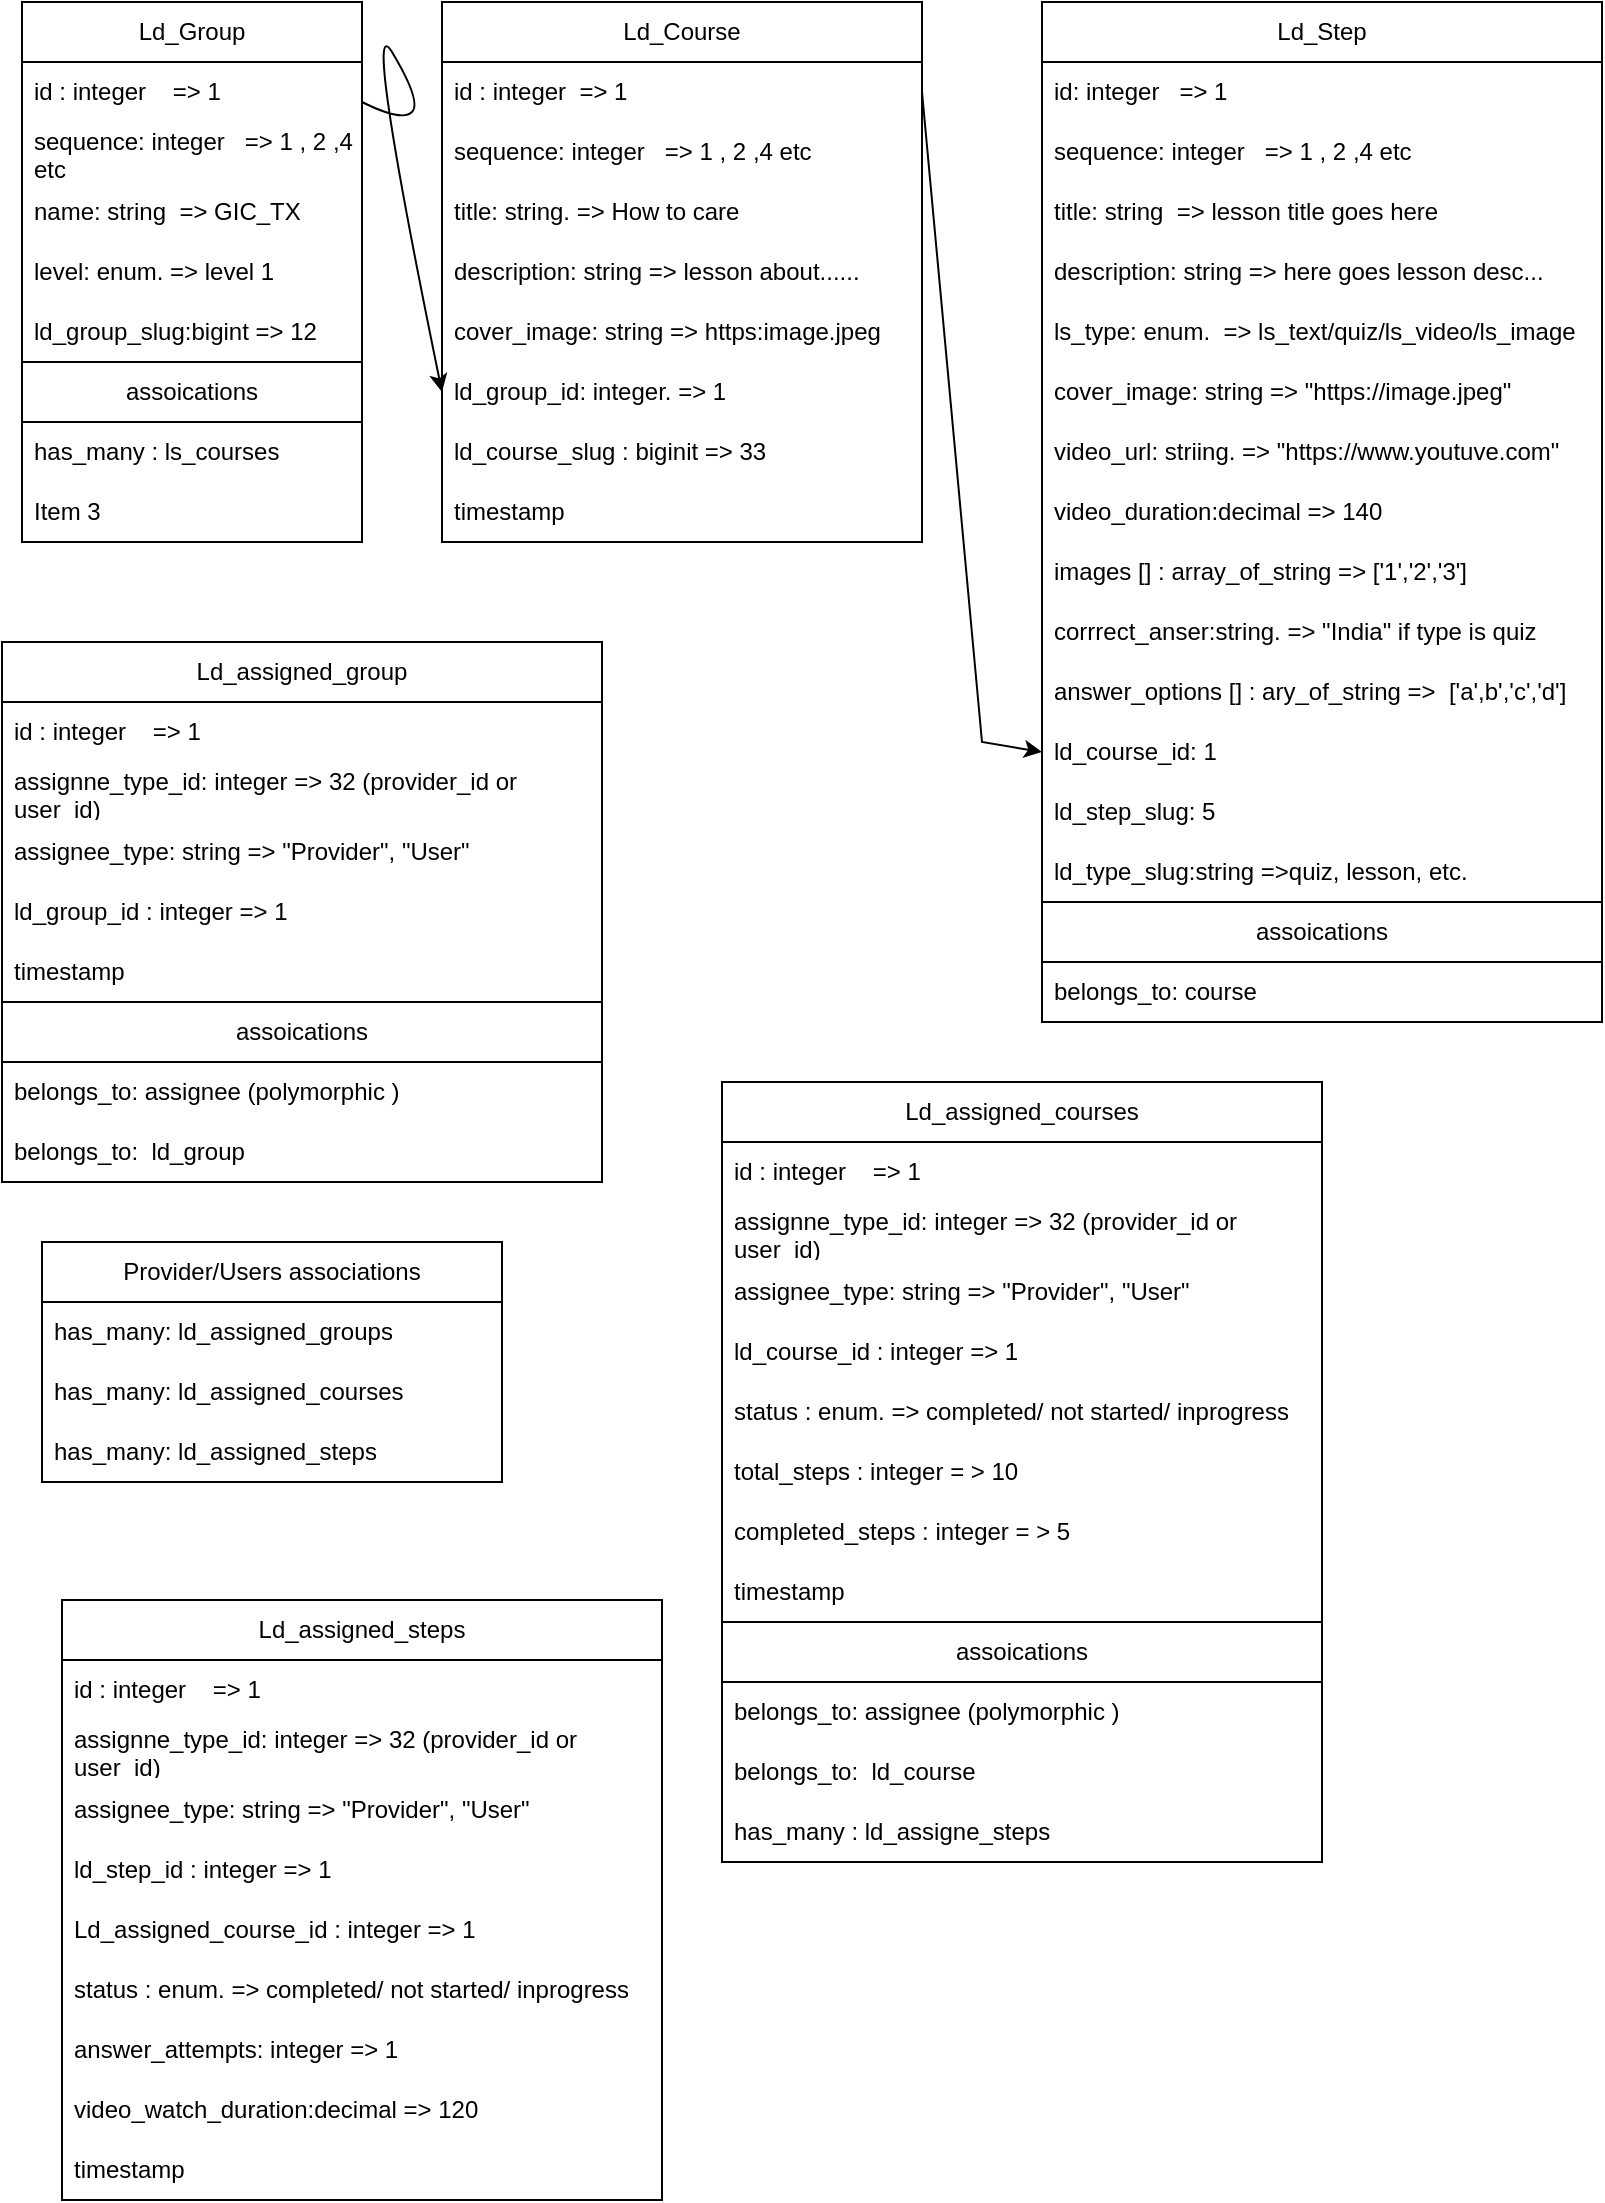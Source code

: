<mxfile version="24.7.17">
  <diagram name="Page-1" id="MXuwv2XE0P6jT8BnVlB4">
    <mxGraphModel dx="1193" dy="799" grid="1" gridSize="10" guides="1" tooltips="1" connect="1" arrows="1" fold="1" page="1" pageScale="1" pageWidth="827" pageHeight="1169" math="0" shadow="0">
      <root>
        <mxCell id="0" />
        <mxCell id="1" parent="0" />
        <mxCell id="f7yb3zWrt1RyN3j8wpis-1" value="Ld_Group" style="swimlane;fontStyle=0;childLayout=stackLayout;horizontal=1;startSize=30;horizontalStack=0;resizeParent=1;resizeParentMax=0;resizeLast=0;collapsible=1;marginBottom=0;whiteSpace=wrap;html=1;" vertex="1" parent="1">
          <mxGeometry x="10" y="70" width="170" height="210" as="geometry" />
        </mxCell>
        <mxCell id="f7yb3zWrt1RyN3j8wpis-2" value="id : integer&amp;nbsp; &amp;nbsp; =&amp;gt; 1" style="text;strokeColor=none;fillColor=none;align=left;verticalAlign=middle;spacingLeft=4;spacingRight=4;overflow=hidden;points=[[0,0.5],[1,0.5]];portConstraint=eastwest;rotatable=0;whiteSpace=wrap;html=1;" vertex="1" parent="f7yb3zWrt1RyN3j8wpis-1">
          <mxGeometry y="30" width="170" height="30" as="geometry" />
        </mxCell>
        <mxCell id="f7yb3zWrt1RyN3j8wpis-90" value="sequence: integer&amp;nbsp; &amp;nbsp;=&amp;gt; 1 , 2 ,4 etc" style="text;strokeColor=none;fillColor=none;align=left;verticalAlign=middle;spacingLeft=4;spacingRight=4;overflow=hidden;points=[[0,0.5],[1,0.5]];portConstraint=eastwest;rotatable=0;whiteSpace=wrap;html=1;" vertex="1" parent="f7yb3zWrt1RyN3j8wpis-1">
          <mxGeometry y="60" width="170" height="30" as="geometry" />
        </mxCell>
        <mxCell id="f7yb3zWrt1RyN3j8wpis-3" value="name: string&amp;nbsp; =&amp;gt; GIC_TX" style="text;strokeColor=none;fillColor=none;align=left;verticalAlign=middle;spacingLeft=4;spacingRight=4;overflow=hidden;points=[[0,0.5],[1,0.5]];portConstraint=eastwest;rotatable=0;whiteSpace=wrap;html=1;" vertex="1" parent="f7yb3zWrt1RyN3j8wpis-1">
          <mxGeometry y="90" width="170" height="30" as="geometry" />
        </mxCell>
        <mxCell id="f7yb3zWrt1RyN3j8wpis-4" value="level: enum. =&amp;gt; level 1" style="text;strokeColor=none;fillColor=none;align=left;verticalAlign=middle;spacingLeft=4;spacingRight=4;overflow=hidden;points=[[0,0.5],[1,0.5]];portConstraint=eastwest;rotatable=0;whiteSpace=wrap;html=1;" vertex="1" parent="f7yb3zWrt1RyN3j8wpis-1">
          <mxGeometry y="120" width="170" height="30" as="geometry" />
        </mxCell>
        <mxCell id="f7yb3zWrt1RyN3j8wpis-5" value="ld_group_slug:bigint =&amp;gt; 12" style="text;strokeColor=none;fillColor=none;align=left;verticalAlign=middle;spacingLeft=4;spacingRight=4;overflow=hidden;points=[[0,0.5],[1,0.5]];portConstraint=eastwest;rotatable=0;whiteSpace=wrap;html=1;" vertex="1" parent="f7yb3zWrt1RyN3j8wpis-1">
          <mxGeometry y="150" width="170" height="30" as="geometry" />
        </mxCell>
        <mxCell id="f7yb3zWrt1RyN3j8wpis-14" value="timestamp" style="text;strokeColor=none;fillColor=none;align=left;verticalAlign=middle;spacingLeft=4;spacingRight=4;overflow=hidden;points=[[0,0.5],[1,0.5]];portConstraint=eastwest;rotatable=0;whiteSpace=wrap;html=1;" vertex="1" parent="f7yb3zWrt1RyN3j8wpis-1">
          <mxGeometry y="180" width="170" height="30" as="geometry" />
        </mxCell>
        <mxCell id="f7yb3zWrt1RyN3j8wpis-6" value="Ld_Course" style="swimlane;fontStyle=0;childLayout=stackLayout;horizontal=1;startSize=30;horizontalStack=0;resizeParent=1;resizeParentMax=0;resizeLast=0;collapsible=1;marginBottom=0;whiteSpace=wrap;html=1;" vertex="1" parent="1">
          <mxGeometry x="220" y="70" width="240" height="270" as="geometry" />
        </mxCell>
        <mxCell id="f7yb3zWrt1RyN3j8wpis-7" value="id : integer&amp;nbsp; =&amp;gt; 1" style="text;strokeColor=none;fillColor=none;align=left;verticalAlign=middle;spacingLeft=4;spacingRight=4;overflow=hidden;points=[[0,0.5],[1,0.5]];portConstraint=eastwest;rotatable=0;whiteSpace=wrap;html=1;" vertex="1" parent="f7yb3zWrt1RyN3j8wpis-6">
          <mxGeometry y="30" width="240" height="30" as="geometry" />
        </mxCell>
        <mxCell id="f7yb3zWrt1RyN3j8wpis-8" value="sequence: integer&amp;nbsp; &amp;nbsp;=&amp;gt; 1 , 2 ,4 etc" style="text;strokeColor=none;fillColor=none;align=left;verticalAlign=middle;spacingLeft=4;spacingRight=4;overflow=hidden;points=[[0,0.5],[1,0.5]];portConstraint=eastwest;rotatable=0;whiteSpace=wrap;html=1;" vertex="1" parent="f7yb3zWrt1RyN3j8wpis-6">
          <mxGeometry y="60" width="240" height="30" as="geometry" />
        </mxCell>
        <mxCell id="f7yb3zWrt1RyN3j8wpis-89" value="title: string. =&amp;gt; How to care" style="text;strokeColor=none;fillColor=none;align=left;verticalAlign=middle;spacingLeft=4;spacingRight=4;overflow=hidden;points=[[0,0.5],[1,0.5]];portConstraint=eastwest;rotatable=0;whiteSpace=wrap;html=1;" vertex="1" parent="f7yb3zWrt1RyN3j8wpis-6">
          <mxGeometry y="90" width="240" height="30" as="geometry" />
        </mxCell>
        <mxCell id="f7yb3zWrt1RyN3j8wpis-12" value="description: string =&amp;gt; lesson about......" style="text;strokeColor=none;fillColor=none;align=left;verticalAlign=middle;spacingLeft=4;spacingRight=4;overflow=hidden;points=[[0,0.5],[1,0.5]];portConstraint=eastwest;rotatable=0;whiteSpace=wrap;html=1;" vertex="1" parent="f7yb3zWrt1RyN3j8wpis-6">
          <mxGeometry y="120" width="240" height="30" as="geometry" />
        </mxCell>
        <mxCell id="f7yb3zWrt1RyN3j8wpis-13" value="cover_image: string =&amp;gt; https:image.jpeg" style="text;strokeColor=none;fillColor=none;align=left;verticalAlign=middle;spacingLeft=4;spacingRight=4;overflow=hidden;points=[[0,0.5],[1,0.5]];portConstraint=eastwest;rotatable=0;whiteSpace=wrap;html=1;" vertex="1" parent="f7yb3zWrt1RyN3j8wpis-6">
          <mxGeometry y="150" width="240" height="30" as="geometry" />
        </mxCell>
        <mxCell id="f7yb3zWrt1RyN3j8wpis-9" value="ld_group_id: integer. =&amp;gt; 1" style="text;strokeColor=none;fillColor=none;align=left;verticalAlign=middle;spacingLeft=4;spacingRight=4;overflow=hidden;points=[[0,0.5],[1,0.5]];portConstraint=eastwest;rotatable=0;whiteSpace=wrap;html=1;" vertex="1" parent="f7yb3zWrt1RyN3j8wpis-6">
          <mxGeometry y="180" width="240" height="30" as="geometry" />
        </mxCell>
        <mxCell id="f7yb3zWrt1RyN3j8wpis-10" value="ld_course_slug : biginit =&amp;gt; 33" style="text;strokeColor=none;fillColor=none;align=left;verticalAlign=middle;spacingLeft=4;spacingRight=4;overflow=hidden;points=[[0,0.5],[1,0.5]];portConstraint=eastwest;rotatable=0;whiteSpace=wrap;html=1;" vertex="1" parent="f7yb3zWrt1RyN3j8wpis-6">
          <mxGeometry y="210" width="240" height="30" as="geometry" />
        </mxCell>
        <mxCell id="f7yb3zWrt1RyN3j8wpis-15" value="timestamp" style="text;strokeColor=none;fillColor=none;align=left;verticalAlign=middle;spacingLeft=4;spacingRight=4;overflow=hidden;points=[[0,0.5],[1,0.5]];portConstraint=eastwest;rotatable=0;whiteSpace=wrap;html=1;" vertex="1" parent="f7yb3zWrt1RyN3j8wpis-6">
          <mxGeometry y="240" width="240" height="30" as="geometry" />
        </mxCell>
        <mxCell id="f7yb3zWrt1RyN3j8wpis-17" value="" style="curved=1;endArrow=classic;html=1;rounded=0;entryX=0;entryY=0.5;entryDx=0;entryDy=0;" edge="1" parent="1" target="f7yb3zWrt1RyN3j8wpis-9">
          <mxGeometry width="50" height="50" relative="1" as="geometry">
            <mxPoint x="180" y="120" as="sourcePoint" />
            <mxPoint x="240" y="270" as="targetPoint" />
            <Array as="points">
              <mxPoint x="200" y="130" />
              <mxPoint x="210" y="120" />
              <mxPoint x="180" y="70" />
            </Array>
          </mxGeometry>
        </mxCell>
        <mxCell id="f7yb3zWrt1RyN3j8wpis-18" value="Ld_Step" style="swimlane;fontStyle=0;childLayout=stackLayout;horizontal=1;startSize=30;horizontalStack=0;resizeParent=1;resizeParentMax=0;resizeLast=0;collapsible=1;marginBottom=0;whiteSpace=wrap;html=1;" vertex="1" parent="1">
          <mxGeometry x="520" y="70" width="280" height="480" as="geometry" />
        </mxCell>
        <mxCell id="f7yb3zWrt1RyN3j8wpis-19" value="id: integer&amp;nbsp; &amp;nbsp;=&amp;gt; 1" style="text;strokeColor=none;fillColor=none;align=left;verticalAlign=middle;spacingLeft=4;spacingRight=4;overflow=hidden;points=[[0,0.5],[1,0.5]];portConstraint=eastwest;rotatable=0;whiteSpace=wrap;html=1;" vertex="1" parent="f7yb3zWrt1RyN3j8wpis-18">
          <mxGeometry y="30" width="280" height="30" as="geometry" />
        </mxCell>
        <mxCell id="f7yb3zWrt1RyN3j8wpis-88" value="sequence: integer&amp;nbsp; &amp;nbsp;=&amp;gt; 1 , 2 ,4 etc" style="text;strokeColor=none;fillColor=none;align=left;verticalAlign=middle;spacingLeft=4;spacingRight=4;overflow=hidden;points=[[0,0.5],[1,0.5]];portConstraint=eastwest;rotatable=0;whiteSpace=wrap;html=1;" vertex="1" parent="f7yb3zWrt1RyN3j8wpis-18">
          <mxGeometry y="60" width="280" height="30" as="geometry" />
        </mxCell>
        <mxCell id="f7yb3zWrt1RyN3j8wpis-27" value="title: string&amp;nbsp; =&amp;gt; lesson title goes here" style="text;strokeColor=none;fillColor=none;align=left;verticalAlign=middle;spacingLeft=4;spacingRight=4;overflow=hidden;points=[[0,0.5],[1,0.5]];portConstraint=eastwest;rotatable=0;whiteSpace=wrap;html=1;" vertex="1" parent="f7yb3zWrt1RyN3j8wpis-18">
          <mxGeometry y="90" width="280" height="30" as="geometry" />
        </mxCell>
        <mxCell id="f7yb3zWrt1RyN3j8wpis-22" value="description: string =&amp;gt; here goes lesson desc..." style="text;strokeColor=none;fillColor=none;align=left;verticalAlign=middle;spacingLeft=4;spacingRight=4;overflow=hidden;points=[[0,0.5],[1,0.5]];portConstraint=eastwest;rotatable=0;whiteSpace=wrap;html=1;" vertex="1" parent="f7yb3zWrt1RyN3j8wpis-18">
          <mxGeometry y="120" width="280" height="30" as="geometry" />
        </mxCell>
        <mxCell id="f7yb3zWrt1RyN3j8wpis-21" value="ls_type: enum.&amp;nbsp; =&amp;gt; ls_text/quiz/ls_video/ls_image" style="text;strokeColor=none;fillColor=none;align=left;verticalAlign=middle;spacingLeft=4;spacingRight=4;overflow=hidden;points=[[0,0.5],[1,0.5]];portConstraint=eastwest;rotatable=0;whiteSpace=wrap;html=1;" vertex="1" parent="f7yb3zWrt1RyN3j8wpis-18">
          <mxGeometry y="150" width="280" height="30" as="geometry" />
        </mxCell>
        <mxCell id="f7yb3zWrt1RyN3j8wpis-23" value="cover_image: string =&amp;gt; &quot;https://image.jpeg&quot;" style="text;strokeColor=none;fillColor=none;align=left;verticalAlign=middle;spacingLeft=4;spacingRight=4;overflow=hidden;points=[[0,0.5],[1,0.5]];portConstraint=eastwest;rotatable=0;whiteSpace=wrap;html=1;" vertex="1" parent="f7yb3zWrt1RyN3j8wpis-18">
          <mxGeometry y="180" width="280" height="30" as="geometry" />
        </mxCell>
        <mxCell id="f7yb3zWrt1RyN3j8wpis-29" value="video_url: striing. =&amp;gt; &quot;https://www.youtuve.com&quot;" style="text;strokeColor=none;fillColor=none;align=left;verticalAlign=middle;spacingLeft=4;spacingRight=4;overflow=hidden;points=[[0,0.5],[1,0.5]];portConstraint=eastwest;rotatable=0;whiteSpace=wrap;html=1;" vertex="1" parent="f7yb3zWrt1RyN3j8wpis-18">
          <mxGeometry y="210" width="280" height="30" as="geometry" />
        </mxCell>
        <mxCell id="f7yb3zWrt1RyN3j8wpis-30" value="video_duration:decimal =&amp;gt; 140" style="text;strokeColor=none;fillColor=none;align=left;verticalAlign=middle;spacingLeft=4;spacingRight=4;overflow=hidden;points=[[0,0.5],[1,0.5]];portConstraint=eastwest;rotatable=0;whiteSpace=wrap;html=1;" vertex="1" parent="f7yb3zWrt1RyN3j8wpis-18">
          <mxGeometry y="240" width="280" height="30" as="geometry" />
        </mxCell>
        <mxCell id="f7yb3zWrt1RyN3j8wpis-31" value="images [] : array_of_string =&amp;gt; [&#39;1&#39;,&#39;2&#39;,&#39;3&#39;]" style="text;strokeColor=none;fillColor=none;align=left;verticalAlign=middle;spacingLeft=4;spacingRight=4;overflow=hidden;points=[[0,0.5],[1,0.5]];portConstraint=eastwest;rotatable=0;whiteSpace=wrap;html=1;" vertex="1" parent="f7yb3zWrt1RyN3j8wpis-18">
          <mxGeometry y="270" width="280" height="30" as="geometry" />
        </mxCell>
        <mxCell id="f7yb3zWrt1RyN3j8wpis-32" value="corrrect_anser:string. =&amp;gt; &quot;India&quot; if type is quiz" style="text;strokeColor=none;fillColor=none;align=left;verticalAlign=middle;spacingLeft=4;spacingRight=4;overflow=hidden;points=[[0,0.5],[1,0.5]];portConstraint=eastwest;rotatable=0;whiteSpace=wrap;html=1;" vertex="1" parent="f7yb3zWrt1RyN3j8wpis-18">
          <mxGeometry y="300" width="280" height="30" as="geometry" />
        </mxCell>
        <mxCell id="f7yb3zWrt1RyN3j8wpis-33" value="answer_options [] : ary_of_string =&amp;gt;&amp;nbsp; [&#39;a&#39;,b&#39;,&#39;c&#39;,&#39;d&#39;]" style="text;strokeColor=none;fillColor=none;align=left;verticalAlign=middle;spacingLeft=4;spacingRight=4;overflow=hidden;points=[[0,0.5],[1,0.5]];portConstraint=eastwest;rotatable=0;whiteSpace=wrap;html=1;" vertex="1" parent="f7yb3zWrt1RyN3j8wpis-18">
          <mxGeometry y="330" width="280" height="30" as="geometry" />
        </mxCell>
        <mxCell id="f7yb3zWrt1RyN3j8wpis-24" value="ld_course_id: 1" style="text;strokeColor=none;fillColor=none;align=left;verticalAlign=middle;spacingLeft=4;spacingRight=4;overflow=hidden;points=[[0,0.5],[1,0.5]];portConstraint=eastwest;rotatable=0;whiteSpace=wrap;html=1;" vertex="1" parent="f7yb3zWrt1RyN3j8wpis-18">
          <mxGeometry y="360" width="280" height="30" as="geometry" />
        </mxCell>
        <mxCell id="f7yb3zWrt1RyN3j8wpis-25" value="ld_step_slug: 5" style="text;strokeColor=none;fillColor=none;align=left;verticalAlign=middle;spacingLeft=4;spacingRight=4;overflow=hidden;points=[[0,0.5],[1,0.5]];portConstraint=eastwest;rotatable=0;whiteSpace=wrap;html=1;" vertex="1" parent="f7yb3zWrt1RyN3j8wpis-18">
          <mxGeometry y="390" width="280" height="30" as="geometry" />
        </mxCell>
        <mxCell id="f7yb3zWrt1RyN3j8wpis-28" value="ld_type_slug:string =&amp;gt;quiz, lesson, etc." style="text;strokeColor=none;fillColor=none;align=left;verticalAlign=middle;spacingLeft=4;spacingRight=4;overflow=hidden;points=[[0,0.5],[1,0.5]];portConstraint=eastwest;rotatable=0;whiteSpace=wrap;html=1;" vertex="1" parent="f7yb3zWrt1RyN3j8wpis-18">
          <mxGeometry y="420" width="280" height="30" as="geometry" />
        </mxCell>
        <mxCell id="f7yb3zWrt1RyN3j8wpis-26" value="timestamp" style="text;strokeColor=none;fillColor=none;align=left;verticalAlign=middle;spacingLeft=4;spacingRight=4;overflow=hidden;points=[[0,0.5],[1,0.5]];portConstraint=eastwest;rotatable=0;whiteSpace=wrap;html=1;" vertex="1" parent="f7yb3zWrt1RyN3j8wpis-18">
          <mxGeometry y="450" width="280" height="30" as="geometry" />
        </mxCell>
        <mxCell id="f7yb3zWrt1RyN3j8wpis-34" value="" style="endArrow=classic;html=1;rounded=0;entryX=0;entryY=0.5;entryDx=0;entryDy=0;exitX=1;exitY=0.5;exitDx=0;exitDy=0;" edge="1" parent="1" source="f7yb3zWrt1RyN3j8wpis-7" target="f7yb3zWrt1RyN3j8wpis-24">
          <mxGeometry width="50" height="50" relative="1" as="geometry">
            <mxPoint x="490" y="120" as="sourcePoint" />
            <mxPoint x="490" y="440" as="targetPoint" />
            <Array as="points">
              <mxPoint x="490" y="440" />
            </Array>
          </mxGeometry>
        </mxCell>
        <mxCell id="f7yb3zWrt1RyN3j8wpis-36" value="Ld_assigned_group" style="swimlane;fontStyle=0;childLayout=stackLayout;horizontal=1;startSize=30;horizontalStack=0;resizeParent=1;resizeParentMax=0;resizeLast=0;collapsible=1;marginBottom=0;whiteSpace=wrap;html=1;" vertex="1" parent="1">
          <mxGeometry y="390" width="300" height="180" as="geometry" />
        </mxCell>
        <mxCell id="f7yb3zWrt1RyN3j8wpis-37" value="id : integer&amp;nbsp; &amp;nbsp; =&amp;gt; 1" style="text;strokeColor=none;fillColor=none;align=left;verticalAlign=middle;spacingLeft=4;spacingRight=4;overflow=hidden;points=[[0,0.5],[1,0.5]];portConstraint=eastwest;rotatable=0;whiteSpace=wrap;html=1;" vertex="1" parent="f7yb3zWrt1RyN3j8wpis-36">
          <mxGeometry y="30" width="300" height="30" as="geometry" />
        </mxCell>
        <mxCell id="f7yb3zWrt1RyN3j8wpis-38" value="assignne_type_id: integer =&amp;gt; 32 (provider_id or user_id)" style="text;strokeColor=none;fillColor=none;align=left;verticalAlign=middle;spacingLeft=4;spacingRight=4;overflow=hidden;points=[[0,0.5],[1,0.5]];portConstraint=eastwest;rotatable=0;whiteSpace=wrap;html=1;" vertex="1" parent="f7yb3zWrt1RyN3j8wpis-36">
          <mxGeometry y="60" width="300" height="30" as="geometry" />
        </mxCell>
        <mxCell id="f7yb3zWrt1RyN3j8wpis-39" value="assignee_type: string =&amp;gt; &quot;Provider&quot;, &quot;User&quot;" style="text;strokeColor=none;fillColor=none;align=left;verticalAlign=middle;spacingLeft=4;spacingRight=4;overflow=hidden;points=[[0,0.5],[1,0.5]];portConstraint=eastwest;rotatable=0;whiteSpace=wrap;html=1;" vertex="1" parent="f7yb3zWrt1RyN3j8wpis-36">
          <mxGeometry y="90" width="300" height="30" as="geometry" />
        </mxCell>
        <mxCell id="f7yb3zWrt1RyN3j8wpis-42" value="ld_group_id : integer =&amp;gt; 1" style="text;strokeColor=none;fillColor=none;align=left;verticalAlign=middle;spacingLeft=4;spacingRight=4;overflow=hidden;points=[[0,0.5],[1,0.5]];portConstraint=eastwest;rotatable=0;whiteSpace=wrap;html=1;" vertex="1" parent="f7yb3zWrt1RyN3j8wpis-36">
          <mxGeometry y="120" width="300" height="30" as="geometry" />
        </mxCell>
        <mxCell id="f7yb3zWrt1RyN3j8wpis-41" value="timestamp" style="text;strokeColor=none;fillColor=none;align=left;verticalAlign=middle;spacingLeft=4;spacingRight=4;overflow=hidden;points=[[0,0.5],[1,0.5]];portConstraint=eastwest;rotatable=0;whiteSpace=wrap;html=1;" vertex="1" parent="f7yb3zWrt1RyN3j8wpis-36">
          <mxGeometry y="150" width="300" height="30" as="geometry" />
        </mxCell>
        <mxCell id="f7yb3zWrt1RyN3j8wpis-43" value="Ld_assigned_courses" style="swimlane;fontStyle=0;childLayout=stackLayout;horizontal=1;startSize=30;horizontalStack=0;resizeParent=1;resizeParentMax=0;resizeLast=0;collapsible=1;marginBottom=0;whiteSpace=wrap;html=1;" vertex="1" parent="1">
          <mxGeometry x="360" y="610" width="300" height="270" as="geometry" />
        </mxCell>
        <mxCell id="f7yb3zWrt1RyN3j8wpis-44" value="id : integer&amp;nbsp; &amp;nbsp; =&amp;gt; 1" style="text;strokeColor=none;fillColor=none;align=left;verticalAlign=middle;spacingLeft=4;spacingRight=4;overflow=hidden;points=[[0,0.5],[1,0.5]];portConstraint=eastwest;rotatable=0;whiteSpace=wrap;html=1;" vertex="1" parent="f7yb3zWrt1RyN3j8wpis-43">
          <mxGeometry y="30" width="300" height="30" as="geometry" />
        </mxCell>
        <mxCell id="f7yb3zWrt1RyN3j8wpis-45" value="assignne_type_id: integer =&amp;gt; 32 (provider_id or user_id)" style="text;strokeColor=none;fillColor=none;align=left;verticalAlign=middle;spacingLeft=4;spacingRight=4;overflow=hidden;points=[[0,0.5],[1,0.5]];portConstraint=eastwest;rotatable=0;whiteSpace=wrap;html=1;" vertex="1" parent="f7yb3zWrt1RyN3j8wpis-43">
          <mxGeometry y="60" width="300" height="30" as="geometry" />
        </mxCell>
        <mxCell id="f7yb3zWrt1RyN3j8wpis-46" value="assignee_type: string =&amp;gt; &quot;Provider&quot;, &quot;User&quot;" style="text;strokeColor=none;fillColor=none;align=left;verticalAlign=middle;spacingLeft=4;spacingRight=4;overflow=hidden;points=[[0,0.5],[1,0.5]];portConstraint=eastwest;rotatable=0;whiteSpace=wrap;html=1;" vertex="1" parent="f7yb3zWrt1RyN3j8wpis-43">
          <mxGeometry y="90" width="300" height="30" as="geometry" />
        </mxCell>
        <mxCell id="f7yb3zWrt1RyN3j8wpis-47" value="ld_course_id : integer =&amp;gt; 1" style="text;strokeColor=none;fillColor=none;align=left;verticalAlign=middle;spacingLeft=4;spacingRight=4;overflow=hidden;points=[[0,0.5],[1,0.5]];portConstraint=eastwest;rotatable=0;whiteSpace=wrap;html=1;" vertex="1" parent="f7yb3zWrt1RyN3j8wpis-43">
          <mxGeometry y="120" width="300" height="30" as="geometry" />
        </mxCell>
        <mxCell id="f7yb3zWrt1RyN3j8wpis-49" value="status : enum. =&amp;gt; completed/ not started/ inprogress" style="text;strokeColor=none;fillColor=none;align=left;verticalAlign=middle;spacingLeft=4;spacingRight=4;overflow=hidden;points=[[0,0.5],[1,0.5]];portConstraint=eastwest;rotatable=0;whiteSpace=wrap;html=1;" vertex="1" parent="f7yb3zWrt1RyN3j8wpis-43">
          <mxGeometry y="150" width="300" height="30" as="geometry" />
        </mxCell>
        <mxCell id="f7yb3zWrt1RyN3j8wpis-50" value="total_steps : integer = &amp;gt; 10" style="text;strokeColor=none;fillColor=none;align=left;verticalAlign=middle;spacingLeft=4;spacingRight=4;overflow=hidden;points=[[0,0.5],[1,0.5]];portConstraint=eastwest;rotatable=0;whiteSpace=wrap;html=1;" vertex="1" parent="f7yb3zWrt1RyN3j8wpis-43">
          <mxGeometry y="180" width="300" height="30" as="geometry" />
        </mxCell>
        <mxCell id="f7yb3zWrt1RyN3j8wpis-51" value="completed_steps : integer = &amp;gt; 5" style="text;strokeColor=none;fillColor=none;align=left;verticalAlign=middle;spacingLeft=4;spacingRight=4;overflow=hidden;points=[[0,0.5],[1,0.5]];portConstraint=eastwest;rotatable=0;whiteSpace=wrap;html=1;" vertex="1" parent="f7yb3zWrt1RyN3j8wpis-43">
          <mxGeometry y="210" width="300" height="30" as="geometry" />
        </mxCell>
        <mxCell id="f7yb3zWrt1RyN3j8wpis-48" value="timestamp" style="text;strokeColor=none;fillColor=none;align=left;verticalAlign=middle;spacingLeft=4;spacingRight=4;overflow=hidden;points=[[0,0.5],[1,0.5]];portConstraint=eastwest;rotatable=0;whiteSpace=wrap;html=1;" vertex="1" parent="f7yb3zWrt1RyN3j8wpis-43">
          <mxGeometry y="240" width="300" height="30" as="geometry" />
        </mxCell>
        <mxCell id="f7yb3zWrt1RyN3j8wpis-52" value="Ld_assigned_steps" style="swimlane;fontStyle=0;childLayout=stackLayout;horizontal=1;startSize=30;horizontalStack=0;resizeParent=1;resizeParentMax=0;resizeLast=0;collapsible=1;marginBottom=0;whiteSpace=wrap;html=1;" vertex="1" parent="1">
          <mxGeometry x="30" y="869" width="300" height="300" as="geometry" />
        </mxCell>
        <mxCell id="f7yb3zWrt1RyN3j8wpis-53" value="id : integer&amp;nbsp; &amp;nbsp; =&amp;gt; 1" style="text;strokeColor=none;fillColor=none;align=left;verticalAlign=middle;spacingLeft=4;spacingRight=4;overflow=hidden;points=[[0,0.5],[1,0.5]];portConstraint=eastwest;rotatable=0;whiteSpace=wrap;html=1;" vertex="1" parent="f7yb3zWrt1RyN3j8wpis-52">
          <mxGeometry y="30" width="300" height="30" as="geometry" />
        </mxCell>
        <mxCell id="f7yb3zWrt1RyN3j8wpis-54" value="assignne_type_id: integer =&amp;gt; 32 (provider_id or user_id)" style="text;strokeColor=none;fillColor=none;align=left;verticalAlign=middle;spacingLeft=4;spacingRight=4;overflow=hidden;points=[[0,0.5],[1,0.5]];portConstraint=eastwest;rotatable=0;whiteSpace=wrap;html=1;" vertex="1" parent="f7yb3zWrt1RyN3j8wpis-52">
          <mxGeometry y="60" width="300" height="30" as="geometry" />
        </mxCell>
        <mxCell id="f7yb3zWrt1RyN3j8wpis-55" value="assignee_type: string =&amp;gt; &quot;Provider&quot;, &quot;User&quot;" style="text;strokeColor=none;fillColor=none;align=left;verticalAlign=middle;spacingLeft=4;spacingRight=4;overflow=hidden;points=[[0,0.5],[1,0.5]];portConstraint=eastwest;rotatable=0;whiteSpace=wrap;html=1;" vertex="1" parent="f7yb3zWrt1RyN3j8wpis-52">
          <mxGeometry y="90" width="300" height="30" as="geometry" />
        </mxCell>
        <mxCell id="f7yb3zWrt1RyN3j8wpis-56" value="ld_step_id : integer =&amp;gt; 1" style="text;strokeColor=none;fillColor=none;align=left;verticalAlign=middle;spacingLeft=4;spacingRight=4;overflow=hidden;points=[[0,0.5],[1,0.5]];portConstraint=eastwest;rotatable=0;whiteSpace=wrap;html=1;" vertex="1" parent="f7yb3zWrt1RyN3j8wpis-52">
          <mxGeometry y="120" width="300" height="30" as="geometry" />
        </mxCell>
        <mxCell id="f7yb3zWrt1RyN3j8wpis-61" value="&lt;span style=&quot;text-align: center;&quot;&gt;Ld_assigned_course_id&lt;/span&gt;&amp;nbsp;: integer =&amp;gt; 1" style="text;strokeColor=none;fillColor=none;align=left;verticalAlign=middle;spacingLeft=4;spacingRight=4;overflow=hidden;points=[[0,0.5],[1,0.5]];portConstraint=eastwest;rotatable=0;whiteSpace=wrap;html=1;" vertex="1" parent="f7yb3zWrt1RyN3j8wpis-52">
          <mxGeometry y="150" width="300" height="30" as="geometry" />
        </mxCell>
        <mxCell id="f7yb3zWrt1RyN3j8wpis-57" value="status : enum. =&amp;gt; completed/ not started/ inprogress" style="text;strokeColor=none;fillColor=none;align=left;verticalAlign=middle;spacingLeft=4;spacingRight=4;overflow=hidden;points=[[0,0.5],[1,0.5]];portConstraint=eastwest;rotatable=0;whiteSpace=wrap;html=1;" vertex="1" parent="f7yb3zWrt1RyN3j8wpis-52">
          <mxGeometry y="180" width="300" height="30" as="geometry" />
        </mxCell>
        <mxCell id="f7yb3zWrt1RyN3j8wpis-58" value="answer_attempts: integer =&amp;gt; 1" style="text;strokeColor=none;fillColor=none;align=left;verticalAlign=middle;spacingLeft=4;spacingRight=4;overflow=hidden;points=[[0,0.5],[1,0.5]];portConstraint=eastwest;rotatable=0;whiteSpace=wrap;html=1;" vertex="1" parent="f7yb3zWrt1RyN3j8wpis-52">
          <mxGeometry y="210" width="300" height="30" as="geometry" />
        </mxCell>
        <mxCell id="f7yb3zWrt1RyN3j8wpis-62" value="video_watch_duration:decimal =&amp;gt; 120" style="text;strokeColor=none;fillColor=none;align=left;verticalAlign=middle;spacingLeft=4;spacingRight=4;overflow=hidden;points=[[0,0.5],[1,0.5]];portConstraint=eastwest;rotatable=0;whiteSpace=wrap;html=1;" vertex="1" parent="f7yb3zWrt1RyN3j8wpis-52">
          <mxGeometry y="240" width="300" height="30" as="geometry" />
        </mxCell>
        <mxCell id="f7yb3zWrt1RyN3j8wpis-60" value="timestamp" style="text;strokeColor=none;fillColor=none;align=left;verticalAlign=middle;spacingLeft=4;spacingRight=4;overflow=hidden;points=[[0,0.5],[1,0.5]];portConstraint=eastwest;rotatable=0;whiteSpace=wrap;html=1;" vertex="1" parent="f7yb3zWrt1RyN3j8wpis-52">
          <mxGeometry y="270" width="300" height="30" as="geometry" />
        </mxCell>
        <mxCell id="f7yb3zWrt1RyN3j8wpis-63" value="assoications" style="swimlane;fontStyle=0;childLayout=stackLayout;horizontal=1;startSize=30;horizontalStack=0;resizeParent=1;resizeParentMax=0;resizeLast=0;collapsible=1;marginBottom=0;whiteSpace=wrap;html=1;" vertex="1" parent="1">
          <mxGeometry x="10" y="250" width="170" height="90" as="geometry" />
        </mxCell>
        <mxCell id="f7yb3zWrt1RyN3j8wpis-64" value="has_many : ls_courses" style="text;strokeColor=none;fillColor=none;align=left;verticalAlign=middle;spacingLeft=4;spacingRight=4;overflow=hidden;points=[[0,0.5],[1,0.5]];portConstraint=eastwest;rotatable=0;whiteSpace=wrap;html=1;" vertex="1" parent="f7yb3zWrt1RyN3j8wpis-63">
          <mxGeometry y="30" width="170" height="30" as="geometry" />
        </mxCell>
        <mxCell id="f7yb3zWrt1RyN3j8wpis-66" value="Item 3" style="text;strokeColor=none;fillColor=none;align=left;verticalAlign=middle;spacingLeft=4;spacingRight=4;overflow=hidden;points=[[0,0.5],[1,0.5]];portConstraint=eastwest;rotatable=0;whiteSpace=wrap;html=1;" vertex="1" parent="f7yb3zWrt1RyN3j8wpis-63">
          <mxGeometry y="60" width="170" height="30" as="geometry" />
        </mxCell>
        <mxCell id="f7yb3zWrt1RyN3j8wpis-67" value="assoications" style="swimlane;fontStyle=0;childLayout=stackLayout;horizontal=1;startSize=30;horizontalStack=0;resizeParent=1;resizeParentMax=0;resizeLast=0;collapsible=1;marginBottom=0;whiteSpace=wrap;html=1;" vertex="1" parent="1">
          <mxGeometry y="570" width="300" height="90" as="geometry" />
        </mxCell>
        <mxCell id="f7yb3zWrt1RyN3j8wpis-68" value="belongs_to: assignee (polymorphic )" style="text;strokeColor=none;fillColor=none;align=left;verticalAlign=middle;spacingLeft=4;spacingRight=4;overflow=hidden;points=[[0,0.5],[1,0.5]];portConstraint=eastwest;rotatable=0;whiteSpace=wrap;html=1;" vertex="1" parent="f7yb3zWrt1RyN3j8wpis-67">
          <mxGeometry y="30" width="300" height="30" as="geometry" />
        </mxCell>
        <mxCell id="f7yb3zWrt1RyN3j8wpis-69" value="belongs_to:&amp;nbsp; ld_group" style="text;strokeColor=none;fillColor=none;align=left;verticalAlign=middle;spacingLeft=4;spacingRight=4;overflow=hidden;points=[[0,0.5],[1,0.5]];portConstraint=eastwest;rotatable=0;whiteSpace=wrap;html=1;" vertex="1" parent="f7yb3zWrt1RyN3j8wpis-67">
          <mxGeometry y="60" width="300" height="30" as="geometry" />
        </mxCell>
        <mxCell id="f7yb3zWrt1RyN3j8wpis-70" value="assoications" style="swimlane;fontStyle=0;childLayout=stackLayout;horizontal=1;startSize=30;horizontalStack=0;resizeParent=1;resizeParentMax=0;resizeLast=0;collapsible=1;marginBottom=0;whiteSpace=wrap;html=1;" vertex="1" parent="1">
          <mxGeometry x="520" y="520" width="280" height="60" as="geometry" />
        </mxCell>
        <mxCell id="f7yb3zWrt1RyN3j8wpis-71" value="belongs_to: course" style="text;strokeColor=none;fillColor=none;align=left;verticalAlign=middle;spacingLeft=4;spacingRight=4;overflow=hidden;points=[[0,0.5],[1,0.5]];portConstraint=eastwest;rotatable=0;whiteSpace=wrap;html=1;" vertex="1" parent="f7yb3zWrt1RyN3j8wpis-70">
          <mxGeometry y="30" width="280" height="30" as="geometry" />
        </mxCell>
        <mxCell id="f7yb3zWrt1RyN3j8wpis-73" value="assoications" style="swimlane;fontStyle=0;childLayout=stackLayout;horizontal=1;startSize=30;horizontalStack=0;resizeParent=1;resizeParentMax=0;resizeLast=0;collapsible=1;marginBottom=0;whiteSpace=wrap;html=1;" vertex="1" parent="1">
          <mxGeometry x="360" y="880" width="300" height="120" as="geometry" />
        </mxCell>
        <mxCell id="f7yb3zWrt1RyN3j8wpis-74" value="belongs_to: assignee (polymorphic )" style="text;strokeColor=none;fillColor=none;align=left;verticalAlign=middle;spacingLeft=4;spacingRight=4;overflow=hidden;points=[[0,0.5],[1,0.5]];portConstraint=eastwest;rotatable=0;whiteSpace=wrap;html=1;" vertex="1" parent="f7yb3zWrt1RyN3j8wpis-73">
          <mxGeometry y="30" width="300" height="30" as="geometry" />
        </mxCell>
        <mxCell id="f7yb3zWrt1RyN3j8wpis-75" value="belongs_to:&amp;nbsp; ld_course" style="text;strokeColor=none;fillColor=none;align=left;verticalAlign=middle;spacingLeft=4;spacingRight=4;overflow=hidden;points=[[0,0.5],[1,0.5]];portConstraint=eastwest;rotatable=0;whiteSpace=wrap;html=1;" vertex="1" parent="f7yb3zWrt1RyN3j8wpis-73">
          <mxGeometry y="60" width="300" height="30" as="geometry" />
        </mxCell>
        <mxCell id="f7yb3zWrt1RyN3j8wpis-80" value="has_many : ld_assigne_steps" style="text;strokeColor=none;fillColor=none;align=left;verticalAlign=middle;spacingLeft=4;spacingRight=4;overflow=hidden;points=[[0,0.5],[1,0.5]];portConstraint=eastwest;rotatable=0;whiteSpace=wrap;html=1;" vertex="1" parent="f7yb3zWrt1RyN3j8wpis-73">
          <mxGeometry y="90" width="300" height="30" as="geometry" />
        </mxCell>
        <mxCell id="f7yb3zWrt1RyN3j8wpis-81" value="Provider/Users associations" style="swimlane;fontStyle=0;childLayout=stackLayout;horizontal=1;startSize=30;horizontalStack=0;resizeParent=1;resizeParentMax=0;resizeLast=0;collapsible=1;marginBottom=0;whiteSpace=wrap;html=1;" vertex="1" parent="1">
          <mxGeometry x="20" y="690" width="230" height="120" as="geometry" />
        </mxCell>
        <mxCell id="f7yb3zWrt1RyN3j8wpis-82" value="has_many: ld_assigned_groups" style="text;strokeColor=none;fillColor=none;align=left;verticalAlign=middle;spacingLeft=4;spacingRight=4;overflow=hidden;points=[[0,0.5],[1,0.5]];portConstraint=eastwest;rotatable=0;whiteSpace=wrap;html=1;" vertex="1" parent="f7yb3zWrt1RyN3j8wpis-81">
          <mxGeometry y="30" width="230" height="30" as="geometry" />
        </mxCell>
        <mxCell id="f7yb3zWrt1RyN3j8wpis-83" value="has_many: ld_assigned_courses" style="text;strokeColor=none;fillColor=none;align=left;verticalAlign=middle;spacingLeft=4;spacingRight=4;overflow=hidden;points=[[0,0.5],[1,0.5]];portConstraint=eastwest;rotatable=0;whiteSpace=wrap;html=1;" vertex="1" parent="f7yb3zWrt1RyN3j8wpis-81">
          <mxGeometry y="60" width="230" height="30" as="geometry" />
        </mxCell>
        <mxCell id="f7yb3zWrt1RyN3j8wpis-84" value="has_many: ld_assigned_steps" style="text;strokeColor=none;fillColor=none;align=left;verticalAlign=middle;spacingLeft=4;spacingRight=4;overflow=hidden;points=[[0,0.5],[1,0.5]];portConstraint=eastwest;rotatable=0;whiteSpace=wrap;html=1;" vertex="1" parent="f7yb3zWrt1RyN3j8wpis-81">
          <mxGeometry y="90" width="230" height="30" as="geometry" />
        </mxCell>
      </root>
    </mxGraphModel>
  </diagram>
</mxfile>
